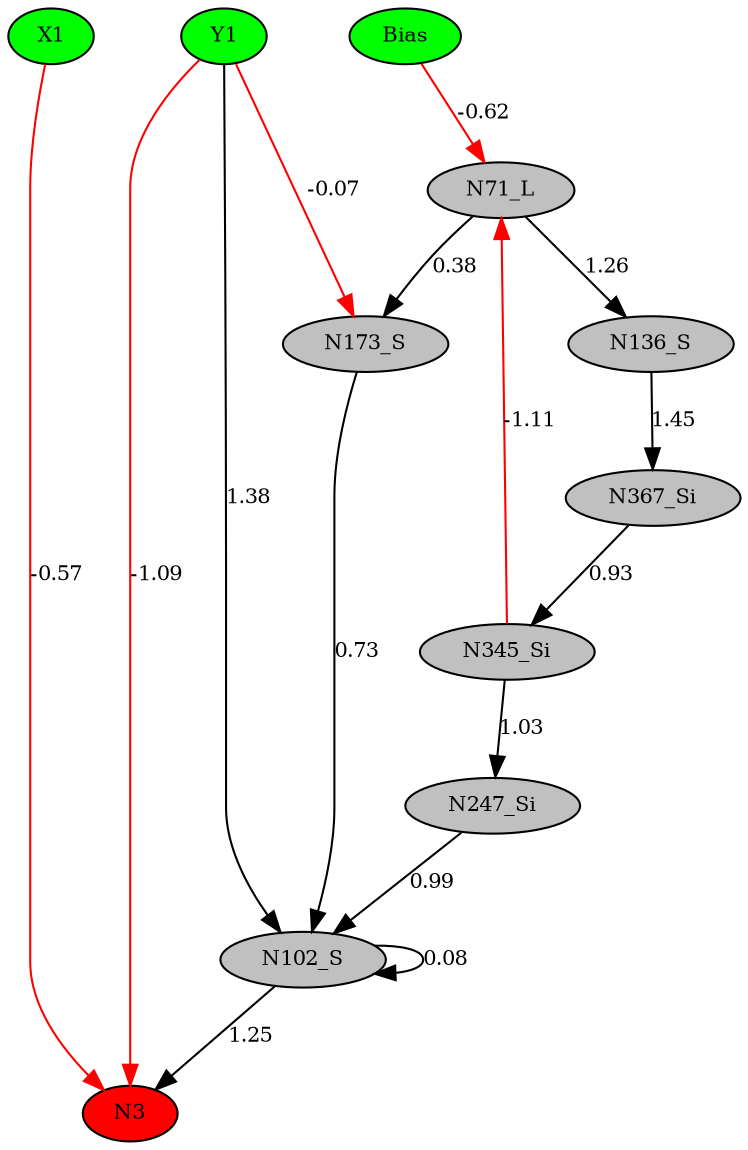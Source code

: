 digraph g { 
N0 [shape=ellipse, label=Bias,fontsize=10,height=0.1,width=0.1,style=filled,fillcolor=green]
N1[shape=ellipse label=X1,fontsize=10,height=0.1,width=0.1,style=filled,fillcolor=green]
N2[shape=ellipse label=Y1,fontsize=10,height=0.1,width=0.1,style=filled,fillcolor=green]
N3[shape=ellipse,fontsize = 10, height = 0.1, width = 0.1, style = filled, fillcolor = red]
N71[shape=ellipse, label=N71_L,fontsize=10,height=0.1,width=0.1,style=filled,fillcolor=gray]
N102[shape=ellipse, label=N102_S,fontsize=10,height=0.1,width=0.1,style=filled,fillcolor=gray]
N136[shape=ellipse, label=N136_S,fontsize=10,height=0.1,width=0.1,style=filled,fillcolor=gray]
N173[shape=ellipse, label=N173_S,fontsize=10,height=0.1,width=0.1,style=filled,fillcolor=gray]
N247[shape=ellipse, label=N247_Si,fontsize=10,height=0.1,width=0.1,style=filled,fillcolor=gray]
N345[shape=ellipse, label=N345_Si,fontsize=10,height=0.1,width=0.1,style=filled,fillcolor=gray]
N367[shape=ellipse, label=N367_Si,fontsize=10,height=0.1,width=0.1,style=filled,fillcolor=gray]
N1 -> N3 [color=red] [arrowType=inv][ label=-0.57,fontsize=10]
N2 -> N3 [color=red] [arrowType=inv][ label=-1.09,fontsize=10]
N0 -> N71 [color=red] [arrowType=inv][ label=-0.62,fontsize=10]
N102 -> N3 [color=black] [ label=1.25,fontsize=10]
N2 -> N102 [color=black] [ label=1.38,fontsize=10]
N71 -> N136 [color=black] [ label=1.26,fontsize=10]
N71 -> N173 [color=black] [ label=0.38,fontsize=10]
N173 -> N102 [color=black] [ label=0.73,fontsize=10]
N247 -> N102 [color=black] [ label=0.99,fontsize=10]
N345 -> N247 [color=black] [ label=1.03,fontsize=10]
N136 -> N367 [color=black] [ label=1.45,fontsize=10]
N367 -> N345 [color=black] [ label=0.93,fontsize=10]
N345 -> N71 [color=red] [arrowType=inv][ label=-1.11,fontsize=10]
N102 -> N102 [color=black] [ label=0.08,fontsize=10]
N2 -> N173 [color=red] [arrowType=inv][ label=-0.07,fontsize=10]
 { rank=same; 
N3
 } 
 { rank=same; 
N1 ->N2 ->N0 [style=invis]
 } 
}
